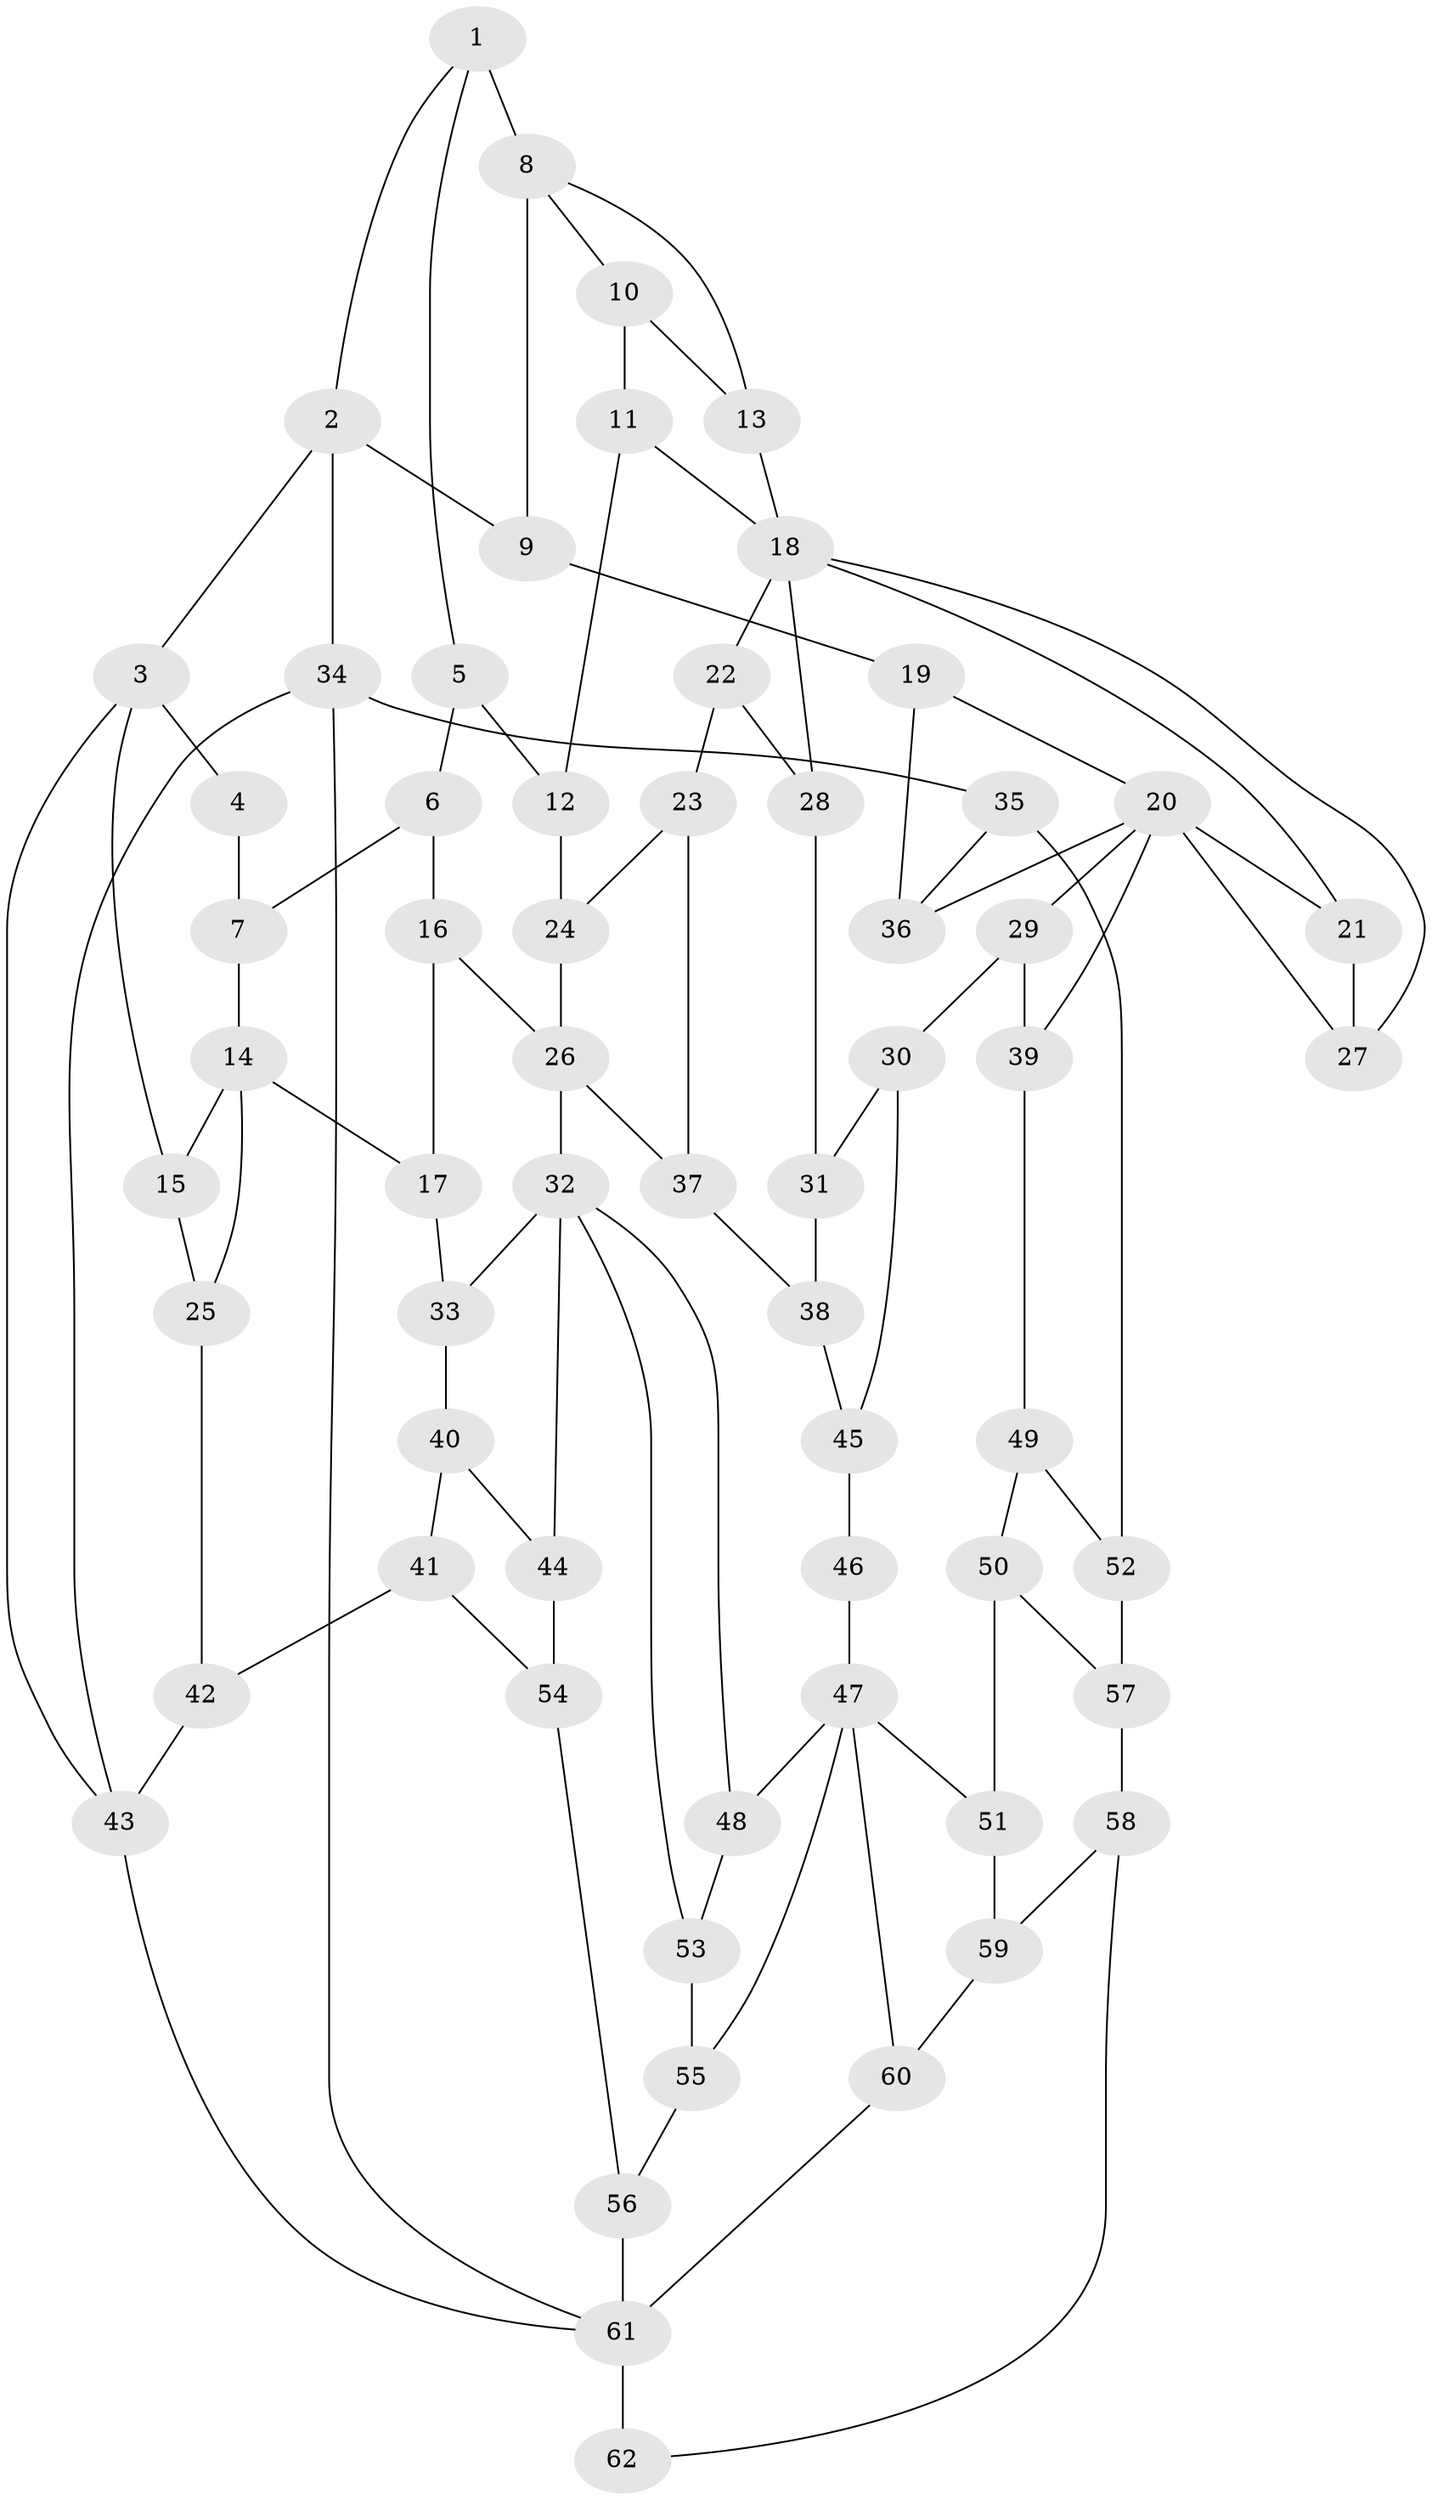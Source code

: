 // original degree distribution, {3: 0.03488372093023256, 4: 0.2441860465116279, 5: 0.47674418604651164, 6: 0.2441860465116279}
// Generated by graph-tools (version 1.1) at 2025/54/03/04/25 22:54:20]
// undirected, 62 vertices, 101 edges
graph export_dot {
  node [color=gray90,style=filled];
  1;
  2;
  3;
  4;
  5;
  6;
  7;
  8;
  9;
  10;
  11;
  12;
  13;
  14;
  15;
  16;
  17;
  18;
  19;
  20;
  21;
  22;
  23;
  24;
  25;
  26;
  27;
  28;
  29;
  30;
  31;
  32;
  33;
  34;
  35;
  36;
  37;
  38;
  39;
  40;
  41;
  42;
  43;
  44;
  45;
  46;
  47;
  48;
  49;
  50;
  51;
  52;
  53;
  54;
  55;
  56;
  57;
  58;
  59;
  60;
  61;
  62;
  1 -- 2 [weight=1.0];
  1 -- 5 [weight=1.0];
  1 -- 8 [weight=2.0];
  2 -- 3 [weight=1.0];
  2 -- 9 [weight=1.0];
  2 -- 34 [weight=1.0];
  3 -- 4 [weight=1.0];
  3 -- 15 [weight=1.0];
  3 -- 43 [weight=1.0];
  4 -- 7 [weight=1.0];
  5 -- 6 [weight=1.0];
  5 -- 12 [weight=1.0];
  6 -- 7 [weight=1.0];
  6 -- 16 [weight=1.0];
  7 -- 14 [weight=1.0];
  8 -- 9 [weight=1.0];
  8 -- 10 [weight=1.0];
  8 -- 13 [weight=1.0];
  9 -- 19 [weight=1.0];
  10 -- 11 [weight=1.0];
  10 -- 13 [weight=1.0];
  11 -- 12 [weight=1.0];
  11 -- 18 [weight=1.0];
  12 -- 24 [weight=1.0];
  13 -- 18 [weight=1.0];
  14 -- 15 [weight=1.0];
  14 -- 17 [weight=1.0];
  14 -- 25 [weight=1.0];
  15 -- 25 [weight=1.0];
  16 -- 17 [weight=1.0];
  16 -- 26 [weight=1.0];
  17 -- 33 [weight=1.0];
  18 -- 21 [weight=1.0];
  18 -- 22 [weight=1.0];
  18 -- 27 [weight=1.0];
  18 -- 28 [weight=1.0];
  19 -- 20 [weight=1.0];
  19 -- 36 [weight=1.0];
  20 -- 21 [weight=1.0];
  20 -- 27 [weight=1.0];
  20 -- 29 [weight=1.0];
  20 -- 36 [weight=1.0];
  20 -- 39 [weight=1.0];
  21 -- 27 [weight=1.0];
  22 -- 23 [weight=1.0];
  22 -- 28 [weight=1.0];
  23 -- 24 [weight=1.0];
  23 -- 37 [weight=1.0];
  24 -- 26 [weight=1.0];
  25 -- 42 [weight=1.0];
  26 -- 32 [weight=2.0];
  26 -- 37 [weight=1.0];
  28 -- 31 [weight=1.0];
  29 -- 30 [weight=1.0];
  29 -- 39 [weight=1.0];
  30 -- 31 [weight=1.0];
  30 -- 45 [weight=1.0];
  31 -- 38 [weight=1.0];
  32 -- 33 [weight=1.0];
  32 -- 44 [weight=1.0];
  32 -- 48 [weight=1.0];
  32 -- 53 [weight=1.0];
  33 -- 40 [weight=1.0];
  34 -- 35 [weight=1.0];
  34 -- 43 [weight=1.0];
  34 -- 61 [weight=1.0];
  35 -- 36 [weight=1.0];
  35 -- 52 [weight=1.0];
  37 -- 38 [weight=1.0];
  38 -- 45 [weight=1.0];
  39 -- 49 [weight=1.0];
  40 -- 41 [weight=1.0];
  40 -- 44 [weight=1.0];
  41 -- 42 [weight=1.0];
  41 -- 54 [weight=1.0];
  42 -- 43 [weight=1.0];
  43 -- 61 [weight=1.0];
  44 -- 54 [weight=1.0];
  45 -- 46 [weight=1.0];
  46 -- 47 [weight=2.0];
  47 -- 48 [weight=1.0];
  47 -- 51 [weight=1.0];
  47 -- 55 [weight=1.0];
  47 -- 60 [weight=1.0];
  48 -- 53 [weight=1.0];
  49 -- 50 [weight=1.0];
  49 -- 52 [weight=1.0];
  50 -- 51 [weight=1.0];
  50 -- 57 [weight=1.0];
  51 -- 59 [weight=1.0];
  52 -- 57 [weight=1.0];
  53 -- 55 [weight=1.0];
  54 -- 56 [weight=1.0];
  55 -- 56 [weight=1.0];
  56 -- 61 [weight=1.0];
  57 -- 58 [weight=1.0];
  58 -- 59 [weight=1.0];
  58 -- 62 [weight=1.0];
  59 -- 60 [weight=1.0];
  60 -- 61 [weight=1.0];
  61 -- 62 [weight=2.0];
}
